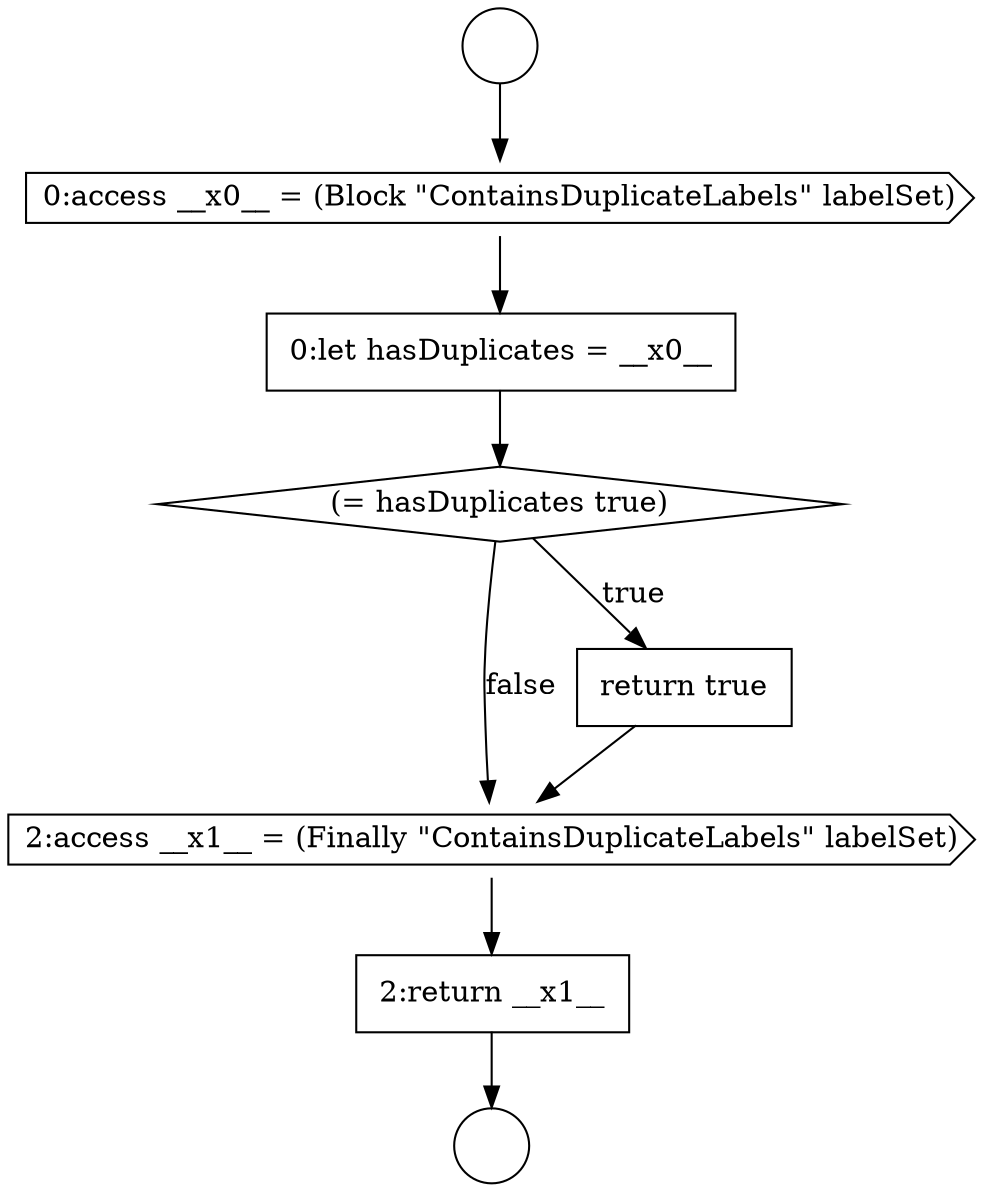 digraph {
  node7377 [shape=cds, label=<<font color="black">2:access __x1__ = (Finally &quot;ContainsDuplicateLabels&quot; labelSet)</font>> color="black" fillcolor="white" style=filled]
  node7376 [shape=none, margin=0, label=<<font color="black">
    <table border="0" cellborder="1" cellspacing="0" cellpadding="10">
      <tr><td align="left">return true</td></tr>
    </table>
  </font>> color="black" fillcolor="white" style=filled]
  node7378 [shape=none, margin=0, label=<<font color="black">
    <table border="0" cellborder="1" cellspacing="0" cellpadding="10">
      <tr><td align="left">2:return __x1__</td></tr>
    </table>
  </font>> color="black" fillcolor="white" style=filled]
  node7372 [shape=circle label=" " color="black" fillcolor="white" style=filled]
  node7371 [shape=circle label=" " color="black" fillcolor="white" style=filled]
  node7374 [shape=none, margin=0, label=<<font color="black">
    <table border="0" cellborder="1" cellspacing="0" cellpadding="10">
      <tr><td align="left">0:let hasDuplicates = __x0__</td></tr>
    </table>
  </font>> color="black" fillcolor="white" style=filled]
  node7375 [shape=diamond, label=<<font color="black">(= hasDuplicates true)</font>> color="black" fillcolor="white" style=filled]
  node7373 [shape=cds, label=<<font color="black">0:access __x0__ = (Block &quot;ContainsDuplicateLabels&quot; labelSet)</font>> color="black" fillcolor="white" style=filled]
  node7374 -> node7375 [ color="black"]
  node7378 -> node7372 [ color="black"]
  node7375 -> node7376 [label=<<font color="black">true</font>> color="black"]
  node7375 -> node7377 [label=<<font color="black">false</font>> color="black"]
  node7377 -> node7378 [ color="black"]
  node7376 -> node7377 [ color="black"]
  node7371 -> node7373 [ color="black"]
  node7373 -> node7374 [ color="black"]
}
